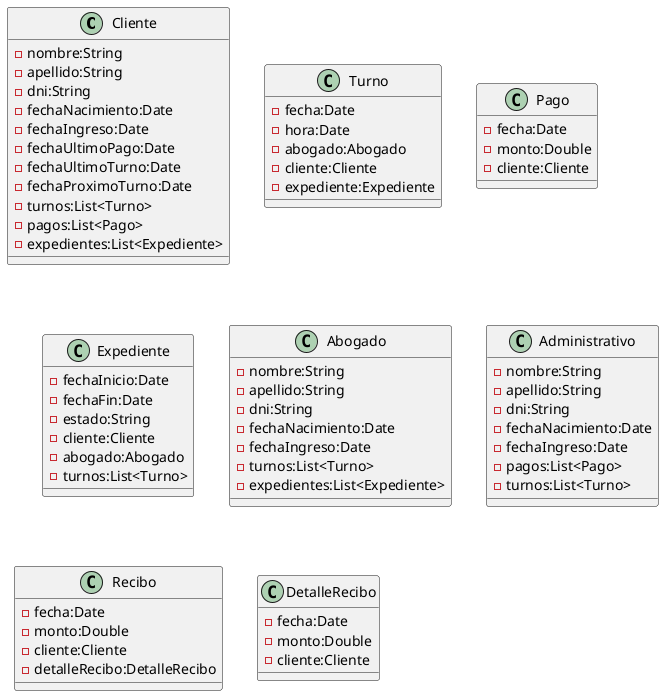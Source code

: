 
' El estudio de abogados "Bolis & Soler” se dedica a la prestación de Servicios Judiciales pre-pagos. Para que un cliente pueda adherirse al servicio simplemente debe llegar a la oficina y
' realizar el pedido de suscripción, entregando su documento para verificar sus datos, el administrativo registrará el nuevo cliente, y le informa que en ese momento puede abonar
' la primer cuota por adelantado, sino tiene los 113 días siguientes para efectuar dicho pago; cualquiera sea la elección, el administrativo en el momento del pago siempre realiza
' la emisión del recibo como constancia de pago entregándolo al cliente, y registrando el pago. Cuando un cliente necesita un asesoramiento jurídico se acerca hasta la oficina, y
' realiza el pedido de un turno: inmediatamente se comprueba si el cliente esta al día con las cuotas, si por algún motivo el cliente adeudara alguna cuota se le da opción de pagar,
' en el momento o volver otro día, en el caso que desee abonar en el momento, se procederá a realizar el cobro de la manera que se describió con anterioridad. Si el cliente está al día o
' paga en el momento automáticamente se le otorga un turno con un abogado, caso contrario (no paga en el momento) no se realiza la asignación de ningún turno. Todos los días por la mañana
' antes de comenzar cualquier actividad el administrativo emite un listado con todos los turnos de ese día, clasificándolos según los abogados y se lo envía al abogado que corresponda para que
' pueda llevar adelante la consulta del cliente. Cada vez que un cliente se presenta a pagar la cuota mensual, el administrativo registra el pago y le emite un recibo. Cualquier instancia de pago
' de las ya mencionadas, si el pago está fuera de la fecha entonces se efectúan los recargos correspondientes. Cuando el cliente se presenta al turno para plantear la situación, la cual puede
' consistir en el inicio de un nuevo caso o en consultar el avance de un caso ya abierto y agregar detalles al mismo, el abogado procederá a abrir un expediente, si es la primer visita (es decir un nuevo caso),
' el cual tendrá las características del caso y todos los antecedentes respectivos. Si el caso ya está abierto, el abogado consultará el caso cada vez que el cliente se presenta para recibir asesoramiento,
' y si es necesario lo actualizara con información o novedades que presente el cliente. El abogado presenta el caso en el juzgado y a medida que el juzgado remite información sobre el estado y avance del caso,
' el abogado irá efectuando una actualización sobre el mismo, y de ser necesario, además irá informando a su cliente cual es la situación en la que se encuentra y lo que está ocurriendo.

' Realizar el diagrama de clases usando uml

@startuml diagrama-de-clases
class Cliente{
    -nombre:String
    -apellido:String
    -dni:String
    -fechaNacimiento:Date
    -fechaIngreso:Date
    -fechaUltimoPago:Date
    -fechaUltimoTurno:Date
    -fechaProximoTurno:Date
    -turnos:List<Turno>
    -pagos:List<Pago>
    -expedientes:List<Expediente>
}
class Turno{
    -fecha:Date
    -hora:Date
    -abogado:Abogado
    -cliente:Cliente
    -expediente:Expediente
}
class Pago{
    -fecha:Date
    -monto:Double
    -cliente:Cliente
}
class Expediente{
    -fechaInicio:Date
    -fechaFin:Date
    -estado:String
    -cliente:Cliente
    -abogado:Abogado
    -turnos:List<Turno>
}
class Abogado{
    -nombre:String
    -apellido:String
    -dni:String
    -fechaNacimiento:Date
    -fechaIngreso:Date
    -turnos:List<Turno>
    -expedientes:List<Expediente>
}
class Administrativo{
    -nombre:String
    -apellido:String
    -dni:String
    -fechaNacimiento:Date
    -fechaIngreso:Date
    -pagos:List<Pago>
    -turnos:List<Turno>
}
class Recibo{
    -fecha:Date
    -monto:Double
    -cliente:Cliente
    -detalleRecibo:DetalleRecibo
}
class DetalleRecibo{
    -fecha:Date
    -monto:Double
    -cliente:Cliente
}
@enduml